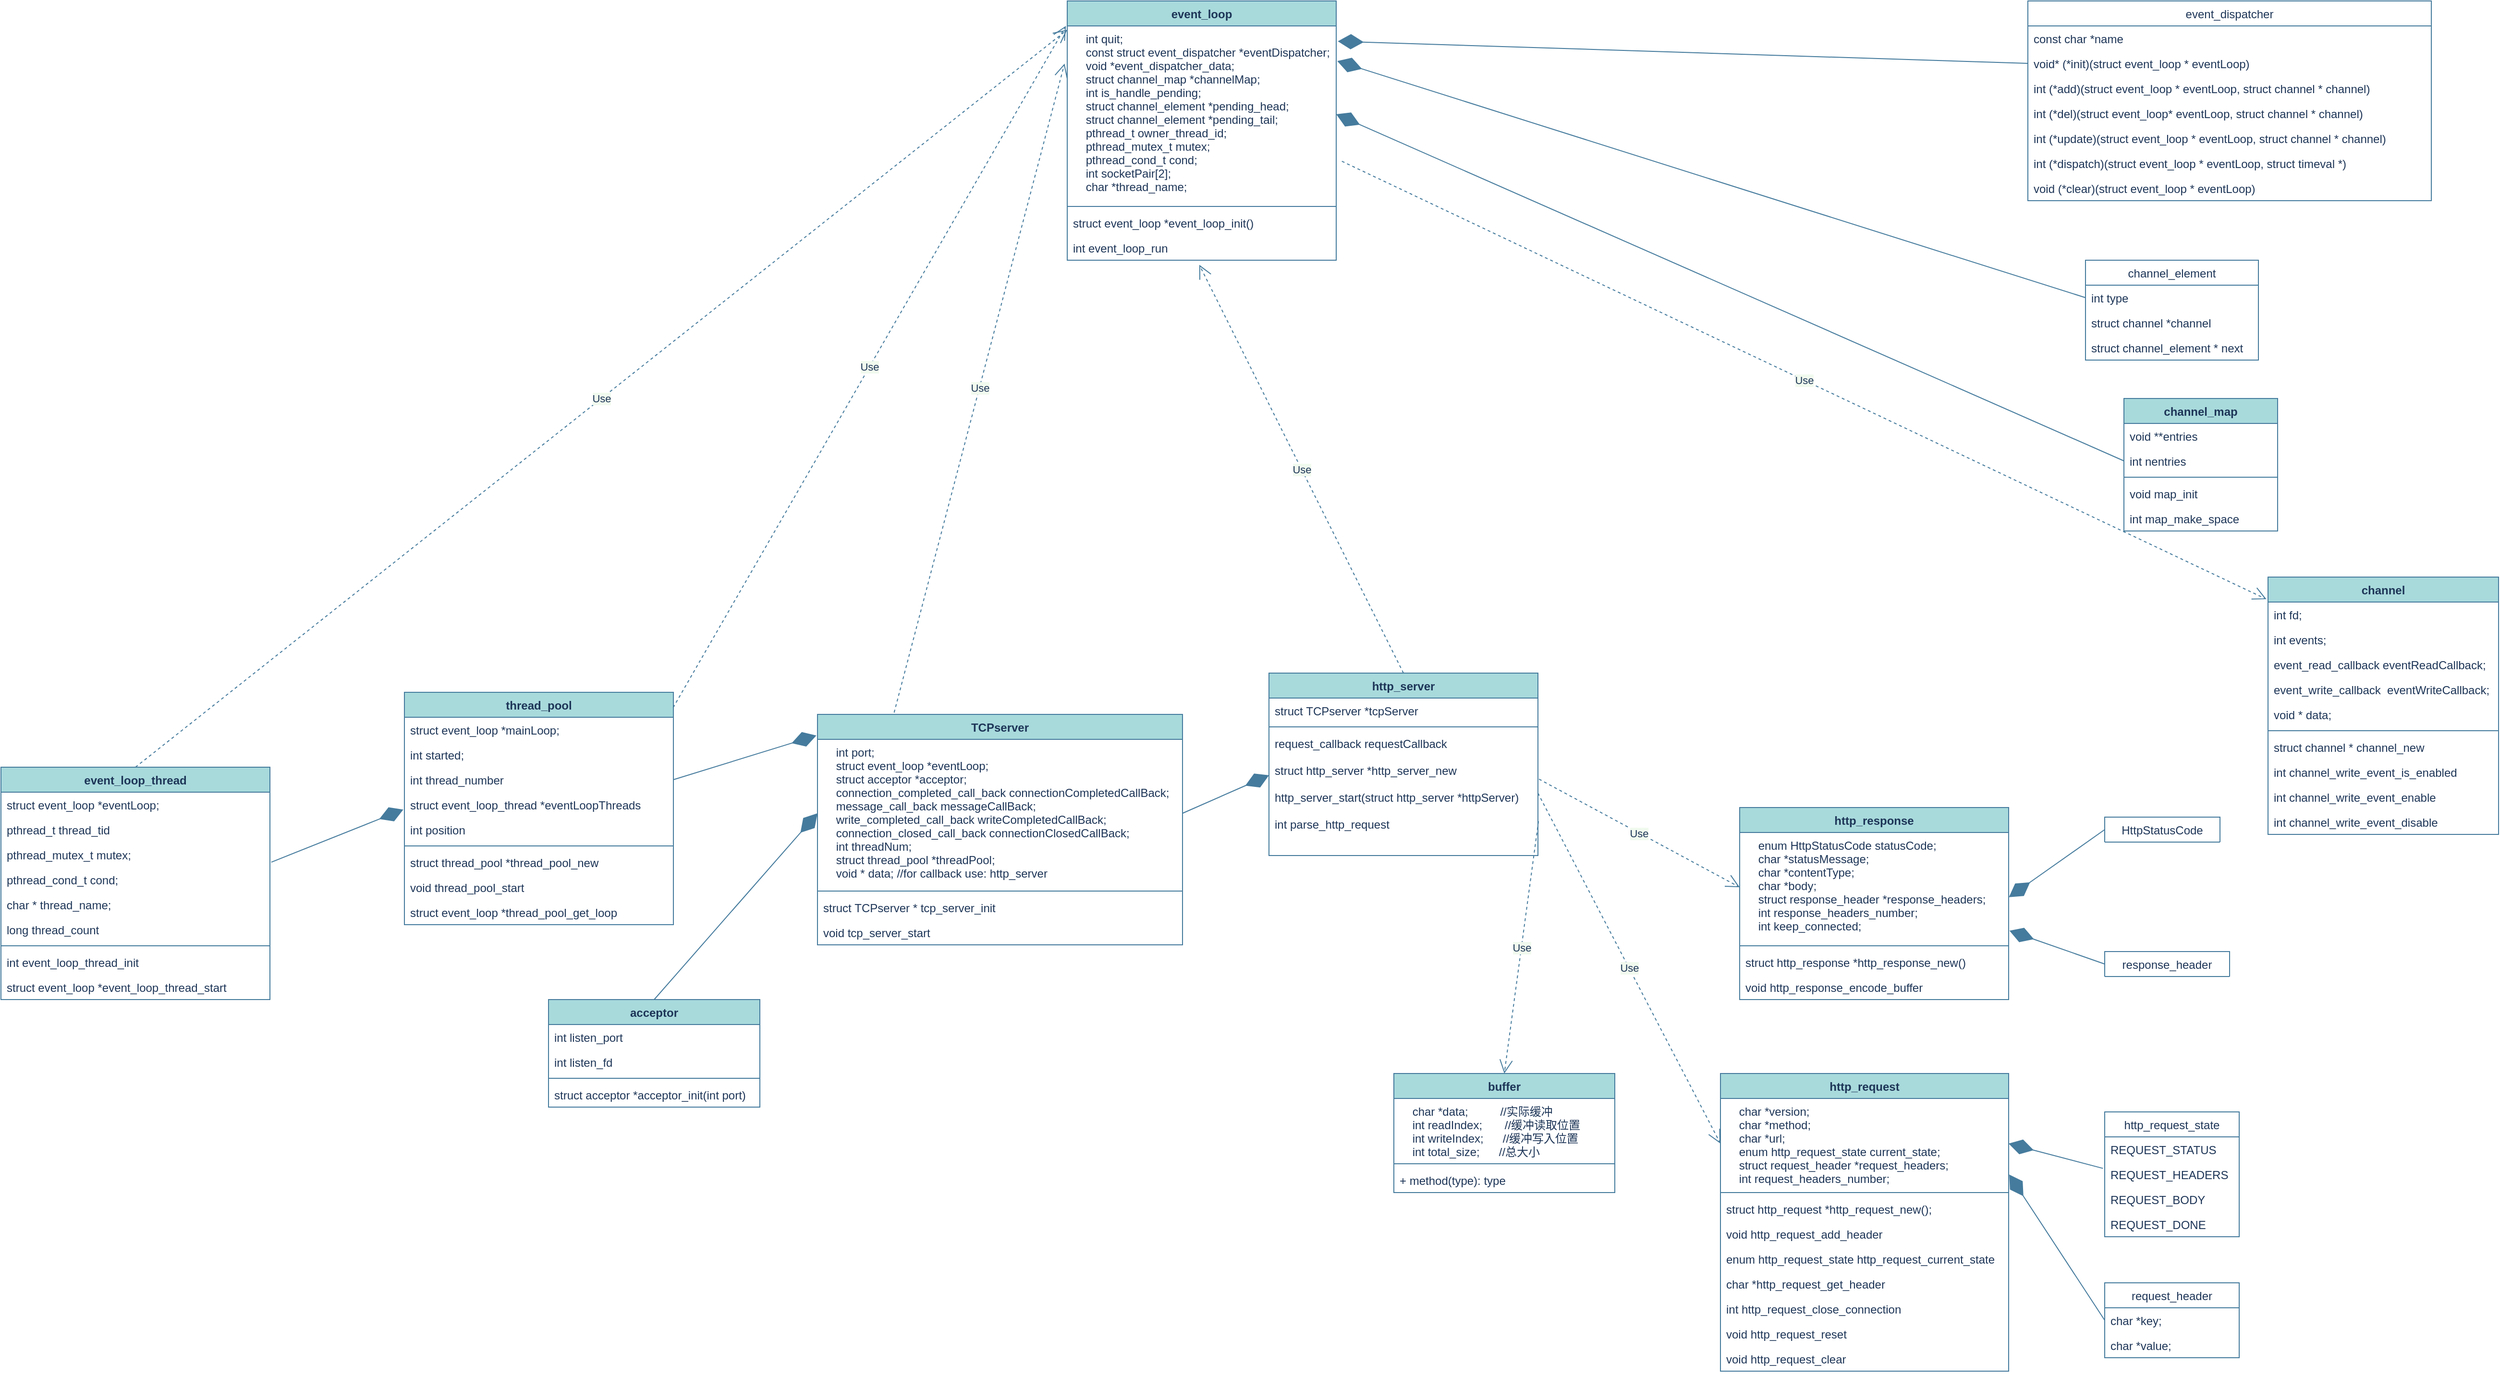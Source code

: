 <mxfile>
    <diagram id="OqVD7pylArWm8Ce-zkN9" name="Page-1">
        <mxGraphModel dx="3951" dy="1974" grid="0" gridSize="10" guides="1" tooltips="1" connect="1" arrows="1" fold="1" page="0" pageScale="1" pageWidth="3300" pageHeight="4681" background="#ffffff" math="0" shadow="0">
            <root>
                <mxCell id="0"/>
                <mxCell id="1" parent="0"/>
                <mxCell id="6" value="http_server" style="swimlane;fontStyle=1;align=center;verticalAlign=top;childLayout=stackLayout;horizontal=1;startSize=26;horizontalStack=0;resizeParent=1;resizeParentMax=0;resizeLast=0;collapsible=1;marginBottom=0;fillColor=#A8DADC;strokeColor=#457B9D;fontColor=#1D3557;" parent="1" vertex="1">
                    <mxGeometry x="40" y="100" width="280" height="190" as="geometry"/>
                </mxCell>
                <mxCell id="7" value="struct TCPserver *tcpServer" style="text;strokeColor=none;fillColor=none;align=left;verticalAlign=top;spacingLeft=4;spacingRight=4;overflow=hidden;rotatable=0;points=[[0,0.5],[1,0.5]];portConstraint=eastwest;fontColor=#1D3557;" parent="6" vertex="1">
                    <mxGeometry y="26" width="280" height="26" as="geometry"/>
                </mxCell>
                <mxCell id="8" value="" style="line;strokeWidth=1;fillColor=none;align=left;verticalAlign=middle;spacingTop=-1;spacingLeft=3;spacingRight=3;rotatable=0;labelPosition=right;points=[];portConstraint=eastwest;labelBackgroundColor=#F1FAEE;strokeColor=#457B9D;fontColor=#1D3557;" parent="6" vertex="1">
                    <mxGeometry y="52" width="280" height="8" as="geometry"/>
                </mxCell>
                <mxCell id="9" value="request_callback requestCallback&#10;&#10;struct http_server *http_server_new&#10;&#10;http_server_start(struct http_server *httpServer)&#10;&#10;int parse_http_request&#10;" style="text;strokeColor=none;fillColor=none;align=left;verticalAlign=top;spacingLeft=4;spacingRight=4;overflow=hidden;rotatable=0;points=[[0,0.5],[1,0.5]];portConstraint=eastwest;fontColor=#1D3557;" parent="6" vertex="1">
                    <mxGeometry y="60" width="280" height="130" as="geometry"/>
                </mxCell>
                <mxCell id="11" value="http_request&#10;" style="swimlane;fontStyle=1;align=center;verticalAlign=top;childLayout=stackLayout;horizontal=1;startSize=26;horizontalStack=0;resizeParent=1;resizeParentMax=0;resizeLast=0;collapsible=1;marginBottom=0;fillColor=#A8DADC;strokeColor=#457B9D;fontColor=#1D3557;" vertex="1" parent="1">
                    <mxGeometry x="510" y="517" width="300" height="310" as="geometry">
                        <mxRectangle x="510" y="517" width="110" height="26" as="alternateBounds"/>
                    </mxGeometry>
                </mxCell>
                <mxCell id="12" value="    char *version;&#10;    char *method;&#10;    char *url;&#10;    enum http_request_state current_state;&#10;    struct request_header *request_headers;&#10;    int request_headers_number;" style="text;strokeColor=none;fillColor=none;align=left;verticalAlign=top;spacingLeft=4;spacingRight=4;overflow=hidden;rotatable=0;points=[[0,0.5],[1,0.5]];portConstraint=eastwest;fontColor=#1D3557;" vertex="1" parent="11">
                    <mxGeometry y="26" width="300" height="94" as="geometry"/>
                </mxCell>
                <mxCell id="13" value="" style="line;strokeWidth=1;fillColor=none;align=left;verticalAlign=middle;spacingTop=-1;spacingLeft=3;spacingRight=3;rotatable=0;labelPosition=right;points=[];portConstraint=eastwest;labelBackgroundColor=#F1FAEE;strokeColor=#457B9D;fontColor=#1D3557;" vertex="1" parent="11">
                    <mxGeometry y="120" width="300" height="8" as="geometry"/>
                </mxCell>
                <mxCell id="14" value="struct http_request *http_request_new();" style="text;strokeColor=none;fillColor=none;align=left;verticalAlign=top;spacingLeft=4;spacingRight=4;overflow=hidden;rotatable=0;points=[[0,0.5],[1,0.5]];portConstraint=eastwest;fontColor=#1D3557;" vertex="1" parent="11">
                    <mxGeometry y="128" width="300" height="26" as="geometry"/>
                </mxCell>
                <mxCell id="58" value="void http_request_add_header" style="text;strokeColor=none;fillColor=none;align=left;verticalAlign=top;spacingLeft=4;spacingRight=4;overflow=hidden;rotatable=0;points=[[0,0.5],[1,0.5]];portConstraint=eastwest;fontColor=#1D3557;" vertex="1" parent="11">
                    <mxGeometry y="154" width="300" height="26" as="geometry"/>
                </mxCell>
                <mxCell id="59" value="enum http_request_state http_request_current_state" style="text;strokeColor=none;fillColor=none;align=left;verticalAlign=top;spacingLeft=4;spacingRight=4;overflow=hidden;rotatable=0;points=[[0,0.5],[1,0.5]];portConstraint=eastwest;fontColor=#1D3557;" vertex="1" parent="11">
                    <mxGeometry y="180" width="300" height="26" as="geometry"/>
                </mxCell>
                <mxCell id="60" value="char *http_request_get_header" style="text;strokeColor=none;fillColor=none;align=left;verticalAlign=top;spacingLeft=4;spacingRight=4;overflow=hidden;rotatable=0;points=[[0,0.5],[1,0.5]];portConstraint=eastwest;fontColor=#1D3557;" vertex="1" parent="11">
                    <mxGeometry y="206" width="300" height="26" as="geometry"/>
                </mxCell>
                <mxCell id="61" value="int http_request_close_connection" style="text;strokeColor=none;fillColor=none;align=left;verticalAlign=top;spacingLeft=4;spacingRight=4;overflow=hidden;rotatable=0;points=[[0,0.5],[1,0.5]];portConstraint=eastwest;fontColor=#1D3557;" vertex="1" parent="11">
                    <mxGeometry y="232" width="300" height="26" as="geometry"/>
                </mxCell>
                <mxCell id="62" value="void http_request_reset" style="text;strokeColor=none;fillColor=none;align=left;verticalAlign=top;spacingLeft=4;spacingRight=4;overflow=hidden;rotatable=0;points=[[0,0.5],[1,0.5]];portConstraint=eastwest;fontColor=#1D3557;" vertex="1" parent="11">
                    <mxGeometry y="258" width="300" height="26" as="geometry"/>
                </mxCell>
                <mxCell id="63" value="void http_request_clear" style="text;strokeColor=none;fillColor=none;align=left;verticalAlign=top;spacingLeft=4;spacingRight=4;overflow=hidden;rotatable=0;points=[[0,0.5],[1,0.5]];portConstraint=eastwest;fontColor=#1D3557;" vertex="1" parent="11">
                    <mxGeometry y="284" width="300" height="26" as="geometry"/>
                </mxCell>
                <mxCell id="15" value="http_response&#10;" style="swimlane;fontStyle=1;align=center;verticalAlign=top;childLayout=stackLayout;horizontal=1;startSize=26;horizontalStack=0;resizeParent=1;resizeParentMax=0;resizeLast=0;collapsible=1;marginBottom=0;fillColor=#A8DADC;strokeColor=#457B9D;fontColor=#1D3557;" vertex="1" parent="1">
                    <mxGeometry x="530" y="240" width="280" height="200" as="geometry">
                        <mxRectangle x="530" y="240" width="120" height="26" as="alternateBounds"/>
                    </mxGeometry>
                </mxCell>
                <mxCell id="16" value="    enum HttpStatusCode statusCode;&#10;    char *statusMessage;&#10;    char *contentType;&#10;    char *body;&#10;    struct response_header *response_headers;&#10;    int response_headers_number;&#10;    int keep_connected;" style="text;strokeColor=none;fillColor=none;align=left;verticalAlign=top;spacingLeft=4;spacingRight=4;overflow=hidden;rotatable=0;points=[[0,0.5],[1,0.5]];portConstraint=eastwest;fontColor=#1D3557;" vertex="1" parent="15">
                    <mxGeometry y="26" width="280" height="114" as="geometry"/>
                </mxCell>
                <mxCell id="17" value="" style="line;strokeWidth=1;fillColor=none;align=left;verticalAlign=middle;spacingTop=-1;spacingLeft=3;spacingRight=3;rotatable=0;labelPosition=right;points=[];portConstraint=eastwest;labelBackgroundColor=#F1FAEE;strokeColor=#457B9D;fontColor=#1D3557;" vertex="1" parent="15">
                    <mxGeometry y="140" width="280" height="8" as="geometry"/>
                </mxCell>
                <mxCell id="18" value="struct http_response *http_response_new()" style="text;strokeColor=none;fillColor=none;align=left;verticalAlign=top;spacingLeft=4;spacingRight=4;overflow=hidden;rotatable=0;points=[[0,0.5],[1,0.5]];portConstraint=eastwest;fontColor=#1D3557;" vertex="1" parent="15">
                    <mxGeometry y="148" width="280" height="26" as="geometry"/>
                </mxCell>
                <mxCell id="64" value="void http_response_encode_buffer" style="text;strokeColor=none;fillColor=none;align=left;verticalAlign=top;spacingLeft=4;spacingRight=4;overflow=hidden;rotatable=0;points=[[0,0.5],[1,0.5]];portConstraint=eastwest;fontColor=#1D3557;" vertex="1" parent="15">
                    <mxGeometry y="174" width="280" height="26" as="geometry"/>
                </mxCell>
                <mxCell id="19" value="buffer" style="swimlane;fontStyle=1;align=center;verticalAlign=top;childLayout=stackLayout;horizontal=1;startSize=26;horizontalStack=0;resizeParent=1;resizeParentMax=0;resizeLast=0;collapsible=1;marginBottom=0;fillColor=#A8DADC;strokeColor=#457B9D;fontColor=#1D3557;" vertex="1" parent="1">
                    <mxGeometry x="170" y="517" width="230" height="124" as="geometry"/>
                </mxCell>
                <mxCell id="20" value="    char *data;          //实际缓冲&#10;    int readIndex;       //缓冲读取位置&#10;    int writeIndex;      //缓冲写入位置&#10;    int total_size;      //总大小" style="text;strokeColor=none;fillColor=none;align=left;verticalAlign=top;spacingLeft=4;spacingRight=4;overflow=hidden;rotatable=0;points=[[0,0.5],[1,0.5]];portConstraint=eastwest;fontColor=#1D3557;" vertex="1" parent="19">
                    <mxGeometry y="26" width="230" height="64" as="geometry"/>
                </mxCell>
                <mxCell id="21" value="" style="line;strokeWidth=1;fillColor=none;align=left;verticalAlign=middle;spacingTop=-1;spacingLeft=3;spacingRight=3;rotatable=0;labelPosition=right;points=[];portConstraint=eastwest;labelBackgroundColor=#F1FAEE;strokeColor=#457B9D;fontColor=#1D3557;" vertex="1" parent="19">
                    <mxGeometry y="90" width="230" height="8" as="geometry"/>
                </mxCell>
                <mxCell id="22" value="+ method(type): type" style="text;strokeColor=none;fillColor=none;align=left;verticalAlign=top;spacingLeft=4;spacingRight=4;overflow=hidden;rotatable=0;points=[[0,0.5],[1,0.5]];portConstraint=eastwest;fontColor=#1D3557;" vertex="1" parent="19">
                    <mxGeometry y="98" width="230" height="26" as="geometry"/>
                </mxCell>
                <mxCell id="23" value="event_loop" style="swimlane;fontStyle=1;align=center;verticalAlign=top;childLayout=stackLayout;horizontal=1;startSize=26;horizontalStack=0;resizeParent=1;resizeParentMax=0;resizeLast=0;collapsible=1;marginBottom=0;fillColor=#A8DADC;strokeColor=#457B9D;fontColor=#1D3557;" vertex="1" parent="1">
                    <mxGeometry x="-170" y="-600" width="280" height="270" as="geometry"/>
                </mxCell>
                <mxCell id="24" value="    int quit;&#10;    const struct event_dispatcher *eventDispatcher;&#10;    void *event_dispatcher_data;&#10;    struct channel_map *channelMap;&#10;    int is_handle_pending;&#10;    struct channel_element *pending_head;&#10;    struct channel_element *pending_tail;&#10;    pthread_t owner_thread_id;&#10;    pthread_mutex_t mutex;&#10;    pthread_cond_t cond;&#10;    int socketPair[2];&#10;    char *thread_name;" style="text;strokeColor=none;fillColor=none;align=left;verticalAlign=top;spacingLeft=4;spacingRight=4;overflow=hidden;rotatable=0;points=[[0,0.5],[1,0.5]];portConstraint=eastwest;fontColor=#1D3557;" vertex="1" parent="23">
                    <mxGeometry y="26" width="280" height="184" as="geometry"/>
                </mxCell>
                <mxCell id="25" value="" style="line;strokeWidth=1;fillColor=none;align=left;verticalAlign=middle;spacingTop=-1;spacingLeft=3;spacingRight=3;rotatable=0;labelPosition=right;points=[];portConstraint=eastwest;labelBackgroundColor=#F1FAEE;strokeColor=#457B9D;fontColor=#1D3557;" vertex="1" parent="23">
                    <mxGeometry y="210" width="280" height="8" as="geometry"/>
                </mxCell>
                <mxCell id="26" value="struct event_loop *event_loop_init()" style="text;strokeColor=none;fillColor=none;align=left;verticalAlign=top;spacingLeft=4;spacingRight=4;overflow=hidden;rotatable=0;points=[[0,0.5],[1,0.5]];portConstraint=eastwest;fontColor=#1D3557;" vertex="1" parent="23">
                    <mxGeometry y="218" width="280" height="26" as="geometry"/>
                </mxCell>
                <mxCell id="76" value="int event_loop_run" style="text;strokeColor=none;fillColor=none;align=left;verticalAlign=top;spacingLeft=4;spacingRight=4;overflow=hidden;rotatable=0;points=[[0,0.5],[1,0.5]];portConstraint=eastwest;fontColor=#1D3557;" vertex="1" parent="23">
                    <mxGeometry y="244" width="280" height="26" as="geometry"/>
                </mxCell>
                <mxCell id="27" value="TCPserver&#10;" style="swimlane;fontStyle=1;align=center;verticalAlign=top;childLayout=stackLayout;horizontal=1;startSize=26;horizontalStack=0;resizeParent=1;resizeParentMax=0;resizeLast=0;collapsible=1;marginBottom=0;fillColor=#A8DADC;strokeColor=#457B9D;fontColor=#1D3557;" vertex="1" parent="1">
                    <mxGeometry x="-430" y="143" width="380" height="240" as="geometry"/>
                </mxCell>
                <mxCell id="28" value="    int port;&#10;    struct event_loop *eventLoop;&#10;    struct acceptor *acceptor;&#10;    connection_completed_call_back connectionCompletedCallBack;&#10;    message_call_back messageCallBack;&#10;    write_completed_call_back writeCompletedCallBack;&#10;    connection_closed_call_back connectionClosedCallBack;&#10;    int threadNum;&#10;    struct thread_pool *threadPool;&#10;    void * data; //for callback use: http_server" style="text;strokeColor=none;fillColor=none;align=left;verticalAlign=top;spacingLeft=4;spacingRight=4;overflow=hidden;rotatable=0;points=[[0,0.5],[1,0.5]];portConstraint=eastwest;fontColor=#1D3557;" vertex="1" parent="27">
                    <mxGeometry y="26" width="380" height="154" as="geometry"/>
                </mxCell>
                <mxCell id="29" value="" style="line;strokeWidth=1;fillColor=none;align=left;verticalAlign=middle;spacingTop=-1;spacingLeft=3;spacingRight=3;rotatable=0;labelPosition=right;points=[];portConstraint=eastwest;labelBackgroundColor=#F1FAEE;strokeColor=#457B9D;fontColor=#1D3557;" vertex="1" parent="27">
                    <mxGeometry y="180" width="380" height="8" as="geometry"/>
                </mxCell>
                <mxCell id="30" value="struct TCPserver * tcp_server_init" style="text;strokeColor=none;fillColor=none;align=left;verticalAlign=top;spacingLeft=4;spacingRight=4;overflow=hidden;rotatable=0;points=[[0,0.5],[1,0.5]];portConstraint=eastwest;fontColor=#1D3557;" vertex="1" parent="27">
                    <mxGeometry y="188" width="380" height="26" as="geometry"/>
                </mxCell>
                <mxCell id="121" value="void tcp_server_start" style="text;strokeColor=none;fillColor=none;align=left;verticalAlign=top;spacingLeft=4;spacingRight=4;overflow=hidden;rotatable=0;points=[[0,0.5],[1,0.5]];portConstraint=eastwest;fontColor=#1D3557;" vertex="1" parent="27">
                    <mxGeometry y="214" width="380" height="26" as="geometry"/>
                </mxCell>
                <mxCell id="33" value="" style="endArrow=diamondThin;endFill=1;endSize=24;html=1;entryX=0;entryY=0.357;entryDx=0;entryDy=0;entryPerimeter=0;exitX=1;exitY=0.5;exitDx=0;exitDy=0;labelBackgroundColor=#F1FAEE;strokeColor=#457B9D;fontColor=#1D3557;" edge="1" parent="1" source="28" target="9">
                    <mxGeometry width="160" relative="1" as="geometry">
                        <mxPoint x="190" y="560" as="sourcePoint"/>
                        <mxPoint x="350" y="560" as="targetPoint"/>
                    </mxGeometry>
                </mxCell>
                <mxCell id="35" value="Use" style="endArrow=open;endSize=12;dashed=1;html=1;entryX=0.5;entryY=0;entryDx=0;entryDy=0;exitX=1.002;exitY=0.725;exitDx=0;exitDy=0;exitPerimeter=0;labelBackgroundColor=#F1FAEE;strokeColor=#457B9D;fontColor=#1D3557;" edge="1" parent="1" source="9" target="19">
                    <mxGeometry width="160" relative="1" as="geometry">
                        <mxPoint x="330" y="190" as="sourcePoint"/>
                        <mxPoint x="430" y="189.444" as="targetPoint"/>
                    </mxGeometry>
                </mxCell>
                <mxCell id="36" value="Use" style="endArrow=open;endSize=12;dashed=1;html=1;entryX=0;entryY=0.5;entryDx=0;entryDy=0;exitX=1.004;exitY=0.388;exitDx=0;exitDy=0;exitPerimeter=0;labelBackgroundColor=#F1FAEE;strokeColor=#457B9D;fontColor=#1D3557;" edge="1" parent="1" source="9" target="16">
                    <mxGeometry width="160" relative="1" as="geometry">
                        <mxPoint x="340" y="200" as="sourcePoint"/>
                        <mxPoint x="440" y="199.444" as="targetPoint"/>
                    </mxGeometry>
                </mxCell>
                <mxCell id="37" value="Use" style="endArrow=open;endSize=12;dashed=1;html=1;entryX=0;entryY=0.5;entryDx=0;entryDy=0;exitX=1;exitY=0.5;exitDx=0;exitDy=0;labelBackgroundColor=#F1FAEE;strokeColor=#457B9D;fontColor=#1D3557;" edge="1" parent="1" source="9" target="12">
                    <mxGeometry width="160" relative="1" as="geometry">
                        <mxPoint x="350" y="210" as="sourcePoint"/>
                        <mxPoint x="450" y="209.444" as="targetPoint"/>
                    </mxGeometry>
                </mxCell>
                <mxCell id="46" value="" style="endArrow=diamondThin;endFill=1;endSize=24;html=1;entryX=1;entryY=0.5;entryDx=0;entryDy=0;exitX=-0.013;exitY=0.262;exitDx=0;exitDy=0;exitPerimeter=0;labelBackgroundColor=#F1FAEE;strokeColor=#457B9D;fontColor=#1D3557;" edge="1" parent="1" source="54" target="12">
                    <mxGeometry width="160" relative="1" as="geometry">
                        <mxPoint x="790" y="648.168" as="sourcePoint"/>
                        <mxPoint x="820" y="1027" as="targetPoint"/>
                    </mxGeometry>
                </mxCell>
                <mxCell id="47" value="" style="endArrow=diamondThin;endFill=1;endSize=24;html=1;entryX=1.002;entryY=0.843;entryDx=0;entryDy=0;exitX=0;exitY=0.5;exitDx=0;exitDy=0;entryPerimeter=0;labelBackgroundColor=#F1FAEE;strokeColor=#457B9D;fontColor=#1D3557;" edge="1" parent="1" source="49" target="12">
                    <mxGeometry width="160" relative="1" as="geometry">
                        <mxPoint x="790" y="740" as="sourcePoint"/>
                        <mxPoint x="710" y="660" as="targetPoint"/>
                    </mxGeometry>
                </mxCell>
                <mxCell id="48" value="request_header" style="swimlane;fontStyle=0;childLayout=stackLayout;horizontal=1;startSize=26;fillColor=none;horizontalStack=0;resizeParent=1;resizeParentMax=0;resizeLast=0;collapsible=1;marginBottom=0;strokeColor=#457B9D;fontColor=#1D3557;" vertex="1" parent="1">
                    <mxGeometry x="910" y="735" width="140" height="78" as="geometry"/>
                </mxCell>
                <mxCell id="49" value="char *key;" style="text;strokeColor=none;fillColor=none;align=left;verticalAlign=top;spacingLeft=4;spacingRight=4;overflow=hidden;rotatable=0;points=[[0,0.5],[1,0.5]];portConstraint=eastwest;fontColor=#1D3557;" vertex="1" parent="48">
                    <mxGeometry y="26" width="140" height="26" as="geometry"/>
                </mxCell>
                <mxCell id="51" value="char *value;" style="text;strokeColor=none;fillColor=none;align=left;verticalAlign=top;spacingLeft=4;spacingRight=4;overflow=hidden;rotatable=0;points=[[0,0.5],[1,0.5]];portConstraint=eastwest;fontColor=#1D3557;" vertex="1" parent="48">
                    <mxGeometry y="52" width="140" height="26" as="geometry"/>
                </mxCell>
                <mxCell id="52" value="http_request_state" style="swimlane;fontStyle=0;childLayout=stackLayout;horizontal=1;startSize=26;fillColor=none;horizontalStack=0;resizeParent=1;resizeParentMax=0;resizeLast=0;collapsible=1;marginBottom=0;strokeColor=#457B9D;fontColor=#1D3557;" vertex="1" parent="1">
                    <mxGeometry x="910" y="557" width="140" height="130" as="geometry"/>
                </mxCell>
                <mxCell id="53" value="REQUEST_STATUS" style="text;strokeColor=none;fillColor=none;align=left;verticalAlign=top;spacingLeft=4;spacingRight=4;overflow=hidden;rotatable=0;points=[[0,0.5],[1,0.5]];portConstraint=eastwest;fontColor=#1D3557;" vertex="1" parent="52">
                    <mxGeometry y="26" width="140" height="26" as="geometry"/>
                </mxCell>
                <mxCell id="54" value="REQUEST_HEADERS" style="text;strokeColor=none;fillColor=none;align=left;verticalAlign=top;spacingLeft=4;spacingRight=4;overflow=hidden;rotatable=0;points=[[0,0.5],[1,0.5]];portConstraint=eastwest;fontColor=#1D3557;" vertex="1" parent="52">
                    <mxGeometry y="52" width="140" height="26" as="geometry"/>
                </mxCell>
                <mxCell id="57" value="REQUEST_BODY" style="text;strokeColor=none;fillColor=none;align=left;verticalAlign=top;spacingLeft=4;spacingRight=4;overflow=hidden;rotatable=0;points=[[0,0.5],[1,0.5]];portConstraint=eastwest;fontColor=#1D3557;" vertex="1" parent="52">
                    <mxGeometry y="78" width="140" height="26" as="geometry"/>
                </mxCell>
                <mxCell id="56" value="REQUEST_DONE" style="text;strokeColor=none;fillColor=none;align=left;verticalAlign=top;spacingLeft=4;spacingRight=4;overflow=hidden;rotatable=0;points=[[0,0.5],[1,0.5]];portConstraint=eastwest;fontColor=#1D3557;" vertex="1" parent="52">
                    <mxGeometry y="104" width="140" height="26" as="geometry"/>
                </mxCell>
                <mxCell id="65" value="response_header" style="swimlane;fontStyle=0;childLayout=stackLayout;horizontal=1;startSize=26;fillColor=none;horizontalStack=0;resizeParent=1;resizeParentMax=0;resizeLast=0;collapsible=1;marginBottom=0;strokeColor=#457B9D;fontColor=#1D3557;" vertex="1" collapsed="1" parent="1">
                    <mxGeometry x="910" y="390" width="130" height="26" as="geometry">
                        <mxRectangle x="910" y="390" width="140" height="78" as="alternateBounds"/>
                    </mxGeometry>
                </mxCell>
                <mxCell id="66" value="char *key;" style="text;strokeColor=none;fillColor=none;align=left;verticalAlign=top;spacingLeft=4;spacingRight=4;overflow=hidden;rotatable=0;points=[[0,0.5],[1,0.5]];portConstraint=eastwest;fontColor=#1D3557;" vertex="1" parent="65">
                    <mxGeometry y="26" width="130" height="26" as="geometry"/>
                </mxCell>
                <mxCell id="67" value="char *value;" style="text;strokeColor=none;fillColor=none;align=left;verticalAlign=top;spacingLeft=4;spacingRight=4;overflow=hidden;rotatable=0;points=[[0,0.5],[1,0.5]];portConstraint=eastwest;fontColor=#1D3557;" vertex="1" parent="65">
                    <mxGeometry y="52" width="130" height="26" as="geometry"/>
                </mxCell>
                <mxCell id="68" value="HttpStatusCode" style="swimlane;fontStyle=0;childLayout=stackLayout;horizontal=1;startSize=26;fillColor=none;horizontalStack=0;resizeParent=1;resizeParentMax=0;resizeLast=0;collapsible=1;marginBottom=0;strokeColor=#457B9D;fontColor=#1D3557;" vertex="1" collapsed="1" parent="1">
                    <mxGeometry x="910" y="250" width="120" height="26" as="geometry">
                        <mxRectangle x="920" y="210" width="140" height="156" as="alternateBounds"/>
                    </mxGeometry>
                </mxCell>
                <mxCell id="69" value="Unknown" style="text;strokeColor=none;fillColor=none;align=left;verticalAlign=top;spacingLeft=4;spacingRight=4;overflow=hidden;rotatable=0;points=[[0,0.5],[1,0.5]];portConstraint=eastwest;fontColor=#1D3557;" vertex="1" parent="68">
                    <mxGeometry y="26" width="120" height="26" as="geometry"/>
                </mxCell>
                <mxCell id="70" value="OK" style="text;strokeColor=none;fillColor=none;align=left;verticalAlign=top;spacingLeft=4;spacingRight=4;overflow=hidden;rotatable=0;points=[[0,0.5],[1,0.5]];portConstraint=eastwest;fontColor=#1D3557;" vertex="1" parent="68">
                    <mxGeometry y="52" width="120" height="26" as="geometry"/>
                </mxCell>
                <mxCell id="71" value="MovedPermanently" style="text;strokeColor=none;fillColor=none;align=left;verticalAlign=top;spacingLeft=4;spacingRight=4;overflow=hidden;rotatable=0;points=[[0,0.5],[1,0.5]];portConstraint=eastwest;fontColor=#1D3557;" vertex="1" parent="68">
                    <mxGeometry y="78" width="120" height="26" as="geometry"/>
                </mxCell>
                <mxCell id="73" value="BadRequest" style="text;strokeColor=none;fillColor=none;align=left;verticalAlign=top;spacingLeft=4;spacingRight=4;overflow=hidden;rotatable=0;points=[[0,0.5],[1,0.5]];portConstraint=eastwest;fontColor=#1D3557;" vertex="1" parent="68">
                    <mxGeometry y="104" width="120" height="26" as="geometry"/>
                </mxCell>
                <mxCell id="72" value="NotFound" style="text;strokeColor=none;fillColor=none;align=left;verticalAlign=top;spacingLeft=4;spacingRight=4;overflow=hidden;rotatable=0;points=[[0,0.5],[1,0.5]];portConstraint=eastwest;fontColor=#1D3557;" vertex="1" parent="68">
                    <mxGeometry y="130" width="120" height="26" as="geometry"/>
                </mxCell>
                <mxCell id="74" value="" style="endArrow=diamondThin;endFill=1;endSize=24;html=1;entryX=1.001;entryY=0.591;entryDx=0;entryDy=0;exitX=0;exitY=0.5;exitDx=0;exitDy=0;entryPerimeter=0;labelBackgroundColor=#F1FAEE;strokeColor=#457B9D;fontColor=#1D3557;" edge="1" parent="1" source="71" target="16">
                    <mxGeometry width="160" relative="1" as="geometry">
                        <mxPoint x="918.18" y="625.812" as="sourcePoint"/>
                        <mxPoint x="630" y="540" as="targetPoint"/>
                    </mxGeometry>
                </mxCell>
                <mxCell id="75" value="" style="endArrow=diamondThin;endFill=1;endSize=24;html=1;entryX=1.003;entryY=0.897;entryDx=0;entryDy=0;exitX=0;exitY=0.5;exitDx=0;exitDy=0;entryPerimeter=0;labelBackgroundColor=#F1FAEE;strokeColor=#457B9D;fontColor=#1D3557;" edge="1" parent="1" source="66" target="16">
                    <mxGeometry width="160" relative="1" as="geometry">
                        <mxPoint x="910" y="311" as="sourcePoint"/>
                        <mxPoint x="820.28" y="343.374" as="targetPoint"/>
                    </mxGeometry>
                </mxCell>
                <mxCell id="77" value="channel_element" style="swimlane;fontStyle=0;childLayout=stackLayout;horizontal=1;startSize=26;fillColor=none;horizontalStack=0;resizeParent=1;resizeParentMax=0;resizeLast=0;collapsible=1;marginBottom=0;strokeColor=#457B9D;fontColor=#1D3557;" vertex="1" parent="1">
                    <mxGeometry x="890" y="-330" width="180" height="104" as="geometry"/>
                </mxCell>
                <mxCell id="78" value="int type" style="text;strokeColor=none;fillColor=none;align=left;verticalAlign=top;spacingLeft=4;spacingRight=4;overflow=hidden;rotatable=0;points=[[0,0.5],[1,0.5]];portConstraint=eastwest;fontColor=#1D3557;" vertex="1" parent="77">
                    <mxGeometry y="26" width="180" height="26" as="geometry"/>
                </mxCell>
                <mxCell id="79" value="struct channel *channel" style="text;strokeColor=none;fillColor=none;align=left;verticalAlign=top;spacingLeft=4;spacingRight=4;overflow=hidden;rotatable=0;points=[[0,0.5],[1,0.5]];portConstraint=eastwest;fontColor=#1D3557;" vertex="1" parent="77">
                    <mxGeometry y="52" width="180" height="26" as="geometry"/>
                </mxCell>
                <mxCell id="80" value="struct channel_element * next" style="text;strokeColor=none;fillColor=none;align=left;verticalAlign=top;spacingLeft=4;spacingRight=4;overflow=hidden;rotatable=0;points=[[0,0.5],[1,0.5]];portConstraint=eastwest;fontColor=#1D3557;" vertex="1" parent="77">
                    <mxGeometry y="78" width="180" height="26" as="geometry"/>
                </mxCell>
                <mxCell id="81" value="event_dispatcher" style="swimlane;fontStyle=0;childLayout=stackLayout;horizontal=1;startSize=26;fillColor=none;horizontalStack=0;resizeParent=1;resizeParentMax=0;resizeLast=0;collapsible=1;marginBottom=0;strokeColor=#457B9D;fontColor=#1D3557;" vertex="1" parent="1">
                    <mxGeometry x="830" y="-600" width="420" height="208" as="geometry"/>
                </mxCell>
                <mxCell id="82" value="const char *name" style="text;strokeColor=none;fillColor=none;align=left;verticalAlign=top;spacingLeft=4;spacingRight=4;overflow=hidden;rotatable=0;points=[[0,0.5],[1,0.5]];portConstraint=eastwest;fontColor=#1D3557;" vertex="1" parent="81">
                    <mxGeometry y="26" width="420" height="26" as="geometry"/>
                </mxCell>
                <mxCell id="83" value="void* (*init)(struct event_loop * eventLoop)" style="text;strokeColor=none;fillColor=none;align=left;verticalAlign=top;spacingLeft=4;spacingRight=4;overflow=hidden;rotatable=0;points=[[0,0.5],[1,0.5]];portConstraint=eastwest;fontColor=#1D3557;" vertex="1" parent="81">
                    <mxGeometry y="52" width="420" height="26" as="geometry"/>
                </mxCell>
                <mxCell id="95" value="int (*add)(struct event_loop * eventLoop, struct channel * channel)" style="text;strokeColor=none;fillColor=none;align=left;verticalAlign=top;spacingLeft=4;spacingRight=4;overflow=hidden;rotatable=0;points=[[0,0.5],[1,0.5]];portConstraint=eastwest;fontColor=#1D3557;" vertex="1" parent="81">
                    <mxGeometry y="78" width="420" height="26" as="geometry"/>
                </mxCell>
                <mxCell id="96" value="int (*del)(struct event_loop* eventLoop, struct channel * channel)" style="text;strokeColor=none;fillColor=none;align=left;verticalAlign=top;spacingLeft=4;spacingRight=4;overflow=hidden;rotatable=0;points=[[0,0.5],[1,0.5]];portConstraint=eastwest;fontColor=#1D3557;" vertex="1" parent="81">
                    <mxGeometry y="104" width="420" height="26" as="geometry"/>
                </mxCell>
                <mxCell id="97" value="int (*update)(struct event_loop * eventLoop, struct channel * channel)" style="text;strokeColor=none;fillColor=none;align=left;verticalAlign=top;spacingLeft=4;spacingRight=4;overflow=hidden;rotatable=0;points=[[0,0.5],[1,0.5]];portConstraint=eastwest;fontColor=#1D3557;" vertex="1" parent="81">
                    <mxGeometry y="130" width="420" height="26" as="geometry"/>
                </mxCell>
                <mxCell id="98" value="int (*dispatch)(struct event_loop * eventLoop, struct timeval *)" style="text;strokeColor=none;fillColor=none;align=left;verticalAlign=top;spacingLeft=4;spacingRight=4;overflow=hidden;rotatable=0;points=[[0,0.5],[1,0.5]];portConstraint=eastwest;fontColor=#1D3557;" vertex="1" parent="81">
                    <mxGeometry y="156" width="420" height="26" as="geometry"/>
                </mxCell>
                <mxCell id="84" value="void (*clear)(struct event_loop * eventLoop)" style="text;strokeColor=none;fillColor=none;align=left;verticalAlign=top;spacingLeft=4;spacingRight=4;overflow=hidden;rotatable=0;points=[[0,0.5],[1,0.5]];portConstraint=eastwest;fontColor=#1D3557;" vertex="1" parent="81">
                    <mxGeometry y="182" width="420" height="26" as="geometry"/>
                </mxCell>
                <mxCell id="94" value="" style="endArrow=diamondThin;endFill=1;endSize=24;html=1;entryX=1.006;entryY=0.087;entryDx=0;entryDy=0;exitX=0;exitY=0.5;exitDx=0;exitDy=0;entryPerimeter=0;labelBackgroundColor=#F1FAEE;strokeColor=#457B9D;fontColor=#1D3557;" edge="1" parent="1" source="83" target="24">
                    <mxGeometry width="160" relative="1" as="geometry">
                        <mxPoint x="915" y="233" as="sourcePoint"/>
                        <mxPoint x="660.12" y="265.366" as="targetPoint"/>
                    </mxGeometry>
                </mxCell>
                <mxCell id="99" value="channel_map" style="swimlane;fontStyle=1;align=center;verticalAlign=top;childLayout=stackLayout;horizontal=1;startSize=26;horizontalStack=0;resizeParent=1;resizeParentMax=0;resizeLast=0;collapsible=1;marginBottom=0;fillColor=#A8DADC;strokeColor=#457B9D;fontColor=#1D3557;" vertex="1" parent="1">
                    <mxGeometry x="930" y="-186" width="160" height="138" as="geometry"/>
                </mxCell>
                <mxCell id="103" value="void **entries" style="text;strokeColor=none;fillColor=none;align=left;verticalAlign=top;spacingLeft=4;spacingRight=4;overflow=hidden;rotatable=0;points=[[0,0.5],[1,0.5]];portConstraint=eastwest;fontColor=#1D3557;" vertex="1" parent="99">
                    <mxGeometry y="26" width="160" height="26" as="geometry"/>
                </mxCell>
                <mxCell id="100" value="int nentries" style="text;strokeColor=none;fillColor=none;align=left;verticalAlign=top;spacingLeft=4;spacingRight=4;overflow=hidden;rotatable=0;points=[[0,0.5],[1,0.5]];portConstraint=eastwest;fontColor=#1D3557;" vertex="1" parent="99">
                    <mxGeometry y="52" width="160" height="26" as="geometry"/>
                </mxCell>
                <mxCell id="101" value="" style="line;strokeWidth=1;fillColor=none;align=left;verticalAlign=middle;spacingTop=-1;spacingLeft=3;spacingRight=3;rotatable=0;labelPosition=right;points=[];portConstraint=eastwest;labelBackgroundColor=#F1FAEE;strokeColor=#457B9D;fontColor=#1D3557;" vertex="1" parent="99">
                    <mxGeometry y="78" width="160" height="8" as="geometry"/>
                </mxCell>
                <mxCell id="102" value="void map_init" style="text;strokeColor=none;fillColor=none;align=left;verticalAlign=top;spacingLeft=4;spacingRight=4;overflow=hidden;rotatable=0;points=[[0,0.5],[1,0.5]];portConstraint=eastwest;fontColor=#1D3557;" vertex="1" parent="99">
                    <mxGeometry y="86" width="160" height="26" as="geometry"/>
                </mxCell>
                <mxCell id="104" value="int map_make_space" style="text;strokeColor=none;fillColor=none;align=left;verticalAlign=top;spacingLeft=4;spacingRight=4;overflow=hidden;rotatable=0;points=[[0,0.5],[1,0.5]];portConstraint=eastwest;fontColor=#1D3557;" vertex="1" parent="99">
                    <mxGeometry y="112" width="160" height="26" as="geometry"/>
                </mxCell>
                <mxCell id="105" value="" style="endArrow=diamondThin;endFill=1;endSize=24;html=1;entryX=1;entryY=0.5;entryDx=0;entryDy=0;exitX=0;exitY=0.5;exitDx=0;exitDy=0;labelBackgroundColor=#F1FAEE;strokeColor=#457B9D;fontColor=#1D3557;" edge="1" parent="1" source="100" target="24">
                    <mxGeometry width="160" relative="1" as="geometry">
                        <mxPoint x="915" y="233" as="sourcePoint"/>
                        <mxPoint x="660.12" y="265.366" as="targetPoint"/>
                    </mxGeometry>
                </mxCell>
                <mxCell id="107" value="" style="endArrow=diamondThin;endFill=1;endSize=24;html=1;entryX=1.004;entryY=0.199;entryDx=0;entryDy=0;exitX=0;exitY=0.5;exitDx=0;exitDy=0;entryPerimeter=0;labelBackgroundColor=#F1FAEE;strokeColor=#457B9D;fontColor=#1D3557;" edge="1" parent="1" source="78" target="24">
                    <mxGeometry width="160" relative="1" as="geometry">
                        <mxPoint x="940" y="-111" as="sourcePoint"/>
                        <mxPoint x="770" y="-42" as="targetPoint"/>
                    </mxGeometry>
                </mxCell>
                <mxCell id="108" value="Use" style="endArrow=open;endSize=12;dashed=1;html=1;entryX=-0.007;entryY=0.086;entryDx=0;entryDy=0;exitX=1.021;exitY=0.766;exitDx=0;exitDy=0;exitPerimeter=0;entryPerimeter=0;labelBackgroundColor=#F1FAEE;strokeColor=#457B9D;fontColor=#1D3557;" edge="1" parent="1" source="24" target="109">
                    <mxGeometry width="160" relative="1" as="geometry">
                        <mxPoint x="331.12" y="220.44" as="sourcePoint"/>
                        <mxPoint x="540" y="263" as="targetPoint"/>
                    </mxGeometry>
                </mxCell>
                <mxCell id="109" value="channel" style="swimlane;fontStyle=1;align=center;verticalAlign=top;childLayout=stackLayout;horizontal=1;startSize=26;horizontalStack=0;resizeParent=1;resizeParentMax=0;resizeLast=0;collapsible=1;marginBottom=0;fillColor=#A8DADC;strokeColor=#457B9D;fontColor=#1D3557;" vertex="1" parent="1">
                    <mxGeometry x="1080" width="240" height="268" as="geometry"/>
                </mxCell>
                <mxCell id="110" value="int fd;" style="text;strokeColor=none;fillColor=none;align=left;verticalAlign=top;spacingLeft=4;spacingRight=4;overflow=hidden;rotatable=0;points=[[0,0.5],[1,0.5]];portConstraint=eastwest;fontColor=#1D3557;" vertex="1" parent="109">
                    <mxGeometry y="26" width="240" height="26" as="geometry"/>
                </mxCell>
                <mxCell id="115" value="int events;" style="text;strokeColor=none;fillColor=none;align=left;verticalAlign=top;spacingLeft=4;spacingRight=4;overflow=hidden;rotatable=0;points=[[0,0.5],[1,0.5]];portConstraint=eastwest;fontColor=#1D3557;" vertex="1" parent="109">
                    <mxGeometry y="52" width="240" height="26" as="geometry"/>
                </mxCell>
                <mxCell id="116" value="event_read_callback eventReadCallback;" style="text;strokeColor=none;fillColor=none;align=left;verticalAlign=top;spacingLeft=4;spacingRight=4;overflow=hidden;rotatable=0;points=[[0,0.5],[1,0.5]];portConstraint=eastwest;fontColor=#1D3557;" vertex="1" parent="109">
                    <mxGeometry y="78" width="240" height="26" as="geometry"/>
                </mxCell>
                <mxCell id="113" value="event_write_callback  eventWriteCallback;" style="text;strokeColor=none;fillColor=none;align=left;verticalAlign=top;spacingLeft=4;spacingRight=4;overflow=hidden;rotatable=0;points=[[0,0.5],[1,0.5]];portConstraint=eastwest;fontColor=#1D3557;" vertex="1" parent="109">
                    <mxGeometry y="104" width="240" height="26" as="geometry"/>
                </mxCell>
                <mxCell id="114" value="void * data;" style="text;strokeColor=none;fillColor=none;align=left;verticalAlign=top;spacingLeft=4;spacingRight=4;overflow=hidden;rotatable=0;points=[[0,0.5],[1,0.5]];portConstraint=eastwest;fontColor=#1D3557;" vertex="1" parent="109">
                    <mxGeometry y="130" width="240" height="26" as="geometry"/>
                </mxCell>
                <mxCell id="111" value="" style="line;strokeWidth=1;fillColor=none;align=left;verticalAlign=middle;spacingTop=-1;spacingLeft=3;spacingRight=3;rotatable=0;labelPosition=right;points=[];portConstraint=eastwest;labelBackgroundColor=#F1FAEE;strokeColor=#457B9D;fontColor=#1D3557;" vertex="1" parent="109">
                    <mxGeometry y="156" width="240" height="8" as="geometry"/>
                </mxCell>
                <mxCell id="112" value="struct channel * channel_new" style="text;strokeColor=none;fillColor=none;align=left;verticalAlign=top;spacingLeft=4;spacingRight=4;overflow=hidden;rotatable=0;points=[[0,0.5],[1,0.5]];portConstraint=eastwest;fontColor=#1D3557;" vertex="1" parent="109">
                    <mxGeometry y="164" width="240" height="26" as="geometry"/>
                </mxCell>
                <mxCell id="119" value="int channel_write_event_is_enabled" style="text;strokeColor=none;fillColor=none;align=left;verticalAlign=top;spacingLeft=4;spacingRight=4;overflow=hidden;rotatable=0;points=[[0,0.5],[1,0.5]];portConstraint=eastwest;fontColor=#1D3557;" vertex="1" parent="109">
                    <mxGeometry y="190" width="240" height="26" as="geometry"/>
                </mxCell>
                <mxCell id="120" value="int channel_write_event_enable" style="text;strokeColor=none;fillColor=none;align=left;verticalAlign=top;spacingLeft=4;spacingRight=4;overflow=hidden;rotatable=0;points=[[0,0.5],[1,0.5]];portConstraint=eastwest;fontColor=#1D3557;" vertex="1" parent="109">
                    <mxGeometry y="216" width="240" height="26" as="geometry"/>
                </mxCell>
                <mxCell id="118" value="int channel_write_event_disable" style="text;strokeColor=none;fillColor=none;align=left;verticalAlign=top;spacingLeft=4;spacingRight=4;overflow=hidden;rotatable=0;points=[[0,0.5],[1,0.5]];portConstraint=eastwest;fontColor=#1D3557;" vertex="1" parent="109">
                    <mxGeometry y="242" width="240" height="26" as="geometry"/>
                </mxCell>
                <mxCell id="122" value="Use" style="endArrow=open;endSize=12;dashed=1;html=1;entryX=-0.01;entryY=0.213;entryDx=0;entryDy=0;exitX=0.21;exitY=-0.008;exitDx=0;exitDy=0;exitPerimeter=0;entryPerimeter=0;labelBackgroundColor=#F1FAEE;strokeColor=#457B9D;fontColor=#1D3557;" edge="1" parent="1" source="27" target="24">
                    <mxGeometry width="160" relative="1" as="geometry">
                        <mxPoint x="330" y="190" as="sourcePoint"/>
                        <mxPoint x="490" y="-42.0" as="targetPoint"/>
                    </mxGeometry>
                </mxCell>
                <mxCell id="132" value="acceptor" style="swimlane;fontStyle=1;align=center;verticalAlign=top;childLayout=stackLayout;horizontal=1;startSize=26;horizontalStack=0;resizeParent=1;resizeParentMax=0;resizeLast=0;collapsible=1;marginBottom=0;fillColor=#A8DADC;strokeColor=#457B9D;fontColor=#1D3557;" vertex="1" parent="1">
                    <mxGeometry x="-710" y="440" width="220" height="112" as="geometry"/>
                </mxCell>
                <mxCell id="133" value="int listen_port" style="text;strokeColor=none;fillColor=none;align=left;verticalAlign=top;spacingLeft=4;spacingRight=4;overflow=hidden;rotatable=0;points=[[0,0.5],[1,0.5]];portConstraint=eastwest;fontColor=#1D3557;" vertex="1" parent="132">
                    <mxGeometry y="26" width="220" height="26" as="geometry"/>
                </mxCell>
                <mxCell id="136" value="int listen_fd" style="text;strokeColor=none;fillColor=none;align=left;verticalAlign=top;spacingLeft=4;spacingRight=4;overflow=hidden;rotatable=0;points=[[0,0.5],[1,0.5]];portConstraint=eastwest;fontColor=#1D3557;" vertex="1" parent="132">
                    <mxGeometry y="52" width="220" height="26" as="geometry"/>
                </mxCell>
                <mxCell id="134" value="" style="line;strokeWidth=1;fillColor=none;align=left;verticalAlign=middle;spacingTop=-1;spacingLeft=3;spacingRight=3;rotatable=0;labelPosition=right;points=[];portConstraint=eastwest;labelBackgroundColor=#F1FAEE;strokeColor=#457B9D;fontColor=#1D3557;" vertex="1" parent="132">
                    <mxGeometry y="78" width="220" height="8" as="geometry"/>
                </mxCell>
                <mxCell id="135" value="struct acceptor *acceptor_init(int port)" style="text;strokeColor=none;fillColor=none;align=left;verticalAlign=top;spacingLeft=4;spacingRight=4;overflow=hidden;rotatable=0;points=[[0,0.5],[1,0.5]];portConstraint=eastwest;fontColor=#1D3557;" vertex="1" parent="132">
                    <mxGeometry y="86" width="220" height="26" as="geometry"/>
                </mxCell>
                <mxCell id="137" value="thread_pool" style="swimlane;fontStyle=1;align=center;verticalAlign=top;childLayout=stackLayout;horizontal=1;startSize=26;horizontalStack=0;resizeParent=1;resizeParentMax=0;resizeLast=0;collapsible=1;marginBottom=0;fillColor=#A8DADC;strokeColor=#457B9D;fontColor=#1D3557;" vertex="1" parent="1">
                    <mxGeometry x="-860" y="120" width="280" height="242" as="geometry"/>
                </mxCell>
                <mxCell id="138" value="struct event_loop *mainLoop;" style="text;strokeColor=none;fillColor=none;align=left;verticalAlign=top;spacingLeft=4;spacingRight=4;overflow=hidden;rotatable=0;points=[[0,0.5],[1,0.5]];portConstraint=eastwest;fontColor=#1D3557;" vertex="1" parent="137">
                    <mxGeometry y="26" width="280" height="26" as="geometry"/>
                </mxCell>
                <mxCell id="139" value="int started;" style="text;strokeColor=none;fillColor=none;align=left;verticalAlign=top;spacingLeft=4;spacingRight=4;overflow=hidden;rotatable=0;points=[[0,0.5],[1,0.5]];portConstraint=eastwest;fontColor=#1D3557;" vertex="1" parent="137">
                    <mxGeometry y="52" width="280" height="26" as="geometry"/>
                </mxCell>
                <mxCell id="143" value="int thread_number" style="text;strokeColor=none;fillColor=none;align=left;verticalAlign=top;spacingLeft=4;spacingRight=4;overflow=hidden;rotatable=0;points=[[0,0.5],[1,0.5]];portConstraint=eastwest;fontColor=#1D3557;" vertex="1" parent="137">
                    <mxGeometry y="78" width="280" height="26" as="geometry"/>
                </mxCell>
                <mxCell id="144" value="struct event_loop_thread *eventLoopThreads" style="text;strokeColor=none;fillColor=none;align=left;verticalAlign=top;spacingLeft=4;spacingRight=4;overflow=hidden;rotatable=0;points=[[0,0.5],[1,0.5]];portConstraint=eastwest;fontColor=#1D3557;" vertex="1" parent="137">
                    <mxGeometry y="104" width="280" height="26" as="geometry"/>
                </mxCell>
                <mxCell id="142" value="int position" style="text;strokeColor=none;fillColor=none;align=left;verticalAlign=top;spacingLeft=4;spacingRight=4;overflow=hidden;rotatable=0;points=[[0,0.5],[1,0.5]];portConstraint=eastwest;fontColor=#1D3557;" vertex="1" parent="137">
                    <mxGeometry y="130" width="280" height="26" as="geometry"/>
                </mxCell>
                <mxCell id="140" value="" style="line;strokeWidth=1;fillColor=none;align=left;verticalAlign=middle;spacingTop=-1;spacingLeft=3;spacingRight=3;rotatable=0;labelPosition=right;points=[];portConstraint=eastwest;labelBackgroundColor=#F1FAEE;strokeColor=#457B9D;fontColor=#1D3557;" vertex="1" parent="137">
                    <mxGeometry y="156" width="280" height="8" as="geometry"/>
                </mxCell>
                <mxCell id="145" value="struct thread_pool *thread_pool_new" style="text;strokeColor=none;fillColor=none;align=left;verticalAlign=top;spacingLeft=4;spacingRight=4;overflow=hidden;rotatable=0;points=[[0,0.5],[1,0.5]];portConstraint=eastwest;fontColor=#1D3557;" vertex="1" parent="137">
                    <mxGeometry y="164" width="280" height="26" as="geometry"/>
                </mxCell>
                <mxCell id="141" value="void thread_pool_start" style="text;strokeColor=none;fillColor=none;align=left;verticalAlign=top;spacingLeft=4;spacingRight=4;overflow=hidden;rotatable=0;points=[[0,0.5],[1,0.5]];portConstraint=eastwest;fontColor=#1D3557;" vertex="1" parent="137">
                    <mxGeometry y="190" width="280" height="26" as="geometry"/>
                </mxCell>
                <mxCell id="146" value="struct event_loop *thread_pool_get_loop" style="text;strokeColor=none;fillColor=none;align=left;verticalAlign=top;spacingLeft=4;spacingRight=4;overflow=hidden;rotatable=0;points=[[0,0.5],[1,0.5]];portConstraint=eastwest;fontColor=#1D3557;" vertex="1" parent="137">
                    <mxGeometry y="216" width="280" height="26" as="geometry"/>
                </mxCell>
                <mxCell id="147" value="" style="endArrow=diamondThin;endFill=1;endSize=24;html=1;entryX=0;entryY=0.5;entryDx=0;entryDy=0;exitX=0.5;exitY=0;exitDx=0;exitDy=0;labelBackgroundColor=#F1FAEE;strokeColor=#457B9D;fontColor=#1D3557;" edge="1" parent="1" source="132" target="28">
                    <mxGeometry width="160" relative="1" as="geometry">
                        <mxPoint x="-690" y="369.59" as="sourcePoint"/>
                        <mxPoint x="-600" y="330.0" as="targetPoint"/>
                    </mxGeometry>
                </mxCell>
                <mxCell id="149" value="" style="endArrow=diamondThin;endFill=1;endSize=24;html=1;entryX=-0.003;entryY=-0.026;entryDx=0;entryDy=0;entryPerimeter=0;exitX=1;exitY=0.5;exitDx=0;exitDy=0;labelBackgroundColor=#F1FAEE;strokeColor=#457B9D;fontColor=#1D3557;" edge="1" parent="1" source="143" target="28">
                    <mxGeometry width="160" relative="1" as="geometry">
                        <mxPoint x="-230" y="509.59" as="sourcePoint"/>
                        <mxPoint x="-140" y="470.0" as="targetPoint"/>
                    </mxGeometry>
                </mxCell>
                <mxCell id="151" value="Use" style="endArrow=open;endSize=12;dashed=1;html=1;entryX=-0.005;entryY=0;entryDx=0;entryDy=0;entryPerimeter=0;exitX=0.999;exitY=0.066;exitDx=0;exitDy=0;exitPerimeter=0;labelBackgroundColor=#F1FAEE;strokeColor=#457B9D;fontColor=#1D3557;" edge="1" parent="1" source="137" target="24">
                    <mxGeometry width="160" relative="1" as="geometry">
                        <mxPoint x="-330" y="-110" as="sourcePoint"/>
                        <mxPoint x="-170" y="-110" as="targetPoint"/>
                    </mxGeometry>
                </mxCell>
                <mxCell id="157" value="event_loop_thread" style="swimlane;fontStyle=1;align=center;verticalAlign=top;childLayout=stackLayout;horizontal=1;startSize=26;horizontalStack=0;resizeParent=1;resizeParentMax=0;resizeLast=0;collapsible=1;marginBottom=0;fillColor=#A8DADC;strokeColor=#457B9D;fontColor=#1D3557;" vertex="1" parent="1">
                    <mxGeometry x="-1280" y="198" width="280" height="242" as="geometry"/>
                </mxCell>
                <mxCell id="158" value="struct event_loop *eventLoop;" style="text;strokeColor=none;fillColor=none;align=left;verticalAlign=top;spacingLeft=4;spacingRight=4;overflow=hidden;rotatable=0;points=[[0,0.5],[1,0.5]];portConstraint=eastwest;fontColor=#1D3557;" vertex="1" parent="157">
                    <mxGeometry y="26" width="280" height="26" as="geometry"/>
                </mxCell>
                <mxCell id="159" value="pthread_t thread_tid" style="text;strokeColor=none;fillColor=none;align=left;verticalAlign=top;spacingLeft=4;spacingRight=4;overflow=hidden;rotatable=0;points=[[0,0.5],[1,0.5]];portConstraint=eastwest;fontColor=#1D3557;" vertex="1" parent="157">
                    <mxGeometry y="52" width="280" height="26" as="geometry"/>
                </mxCell>
                <mxCell id="160" value="pthread_mutex_t mutex;" style="text;strokeColor=none;fillColor=none;align=left;verticalAlign=top;spacingLeft=4;spacingRight=4;overflow=hidden;rotatable=0;points=[[0,0.5],[1,0.5]];portConstraint=eastwest;fontColor=#1D3557;" vertex="1" parent="157">
                    <mxGeometry y="78" width="280" height="26" as="geometry"/>
                </mxCell>
                <mxCell id="161" value="pthread_cond_t cond;" style="text;strokeColor=none;fillColor=none;align=left;verticalAlign=top;spacingLeft=4;spacingRight=4;overflow=hidden;rotatable=0;points=[[0,0.5],[1,0.5]];portConstraint=eastwest;fontColor=#1D3557;" vertex="1" parent="157">
                    <mxGeometry y="104" width="280" height="26" as="geometry"/>
                </mxCell>
                <mxCell id="167" value="char * thread_name;" style="text;strokeColor=none;fillColor=none;align=left;verticalAlign=top;spacingLeft=4;spacingRight=4;overflow=hidden;rotatable=0;points=[[0,0.5],[1,0.5]];portConstraint=eastwest;fontColor=#1D3557;" vertex="1" parent="157">
                    <mxGeometry y="130" width="280" height="26" as="geometry"/>
                </mxCell>
                <mxCell id="162" value="long thread_count" style="text;strokeColor=none;fillColor=none;align=left;verticalAlign=top;spacingLeft=4;spacingRight=4;overflow=hidden;rotatable=0;points=[[0,0.5],[1,0.5]];portConstraint=eastwest;fontColor=#1D3557;" vertex="1" parent="157">
                    <mxGeometry y="156" width="280" height="26" as="geometry"/>
                </mxCell>
                <mxCell id="163" value="" style="line;strokeWidth=1;fillColor=none;align=left;verticalAlign=middle;spacingTop=-1;spacingLeft=3;spacingRight=3;rotatable=0;labelPosition=right;points=[];portConstraint=eastwest;labelBackgroundColor=#F1FAEE;strokeColor=#457B9D;fontColor=#1D3557;" vertex="1" parent="157">
                    <mxGeometry y="182" width="280" height="8" as="geometry"/>
                </mxCell>
                <mxCell id="164" value="int event_loop_thread_init" style="text;strokeColor=none;fillColor=none;align=left;verticalAlign=top;spacingLeft=4;spacingRight=4;overflow=hidden;rotatable=0;points=[[0,0.5],[1,0.5]];portConstraint=eastwest;fontColor=#1D3557;" vertex="1" parent="157">
                    <mxGeometry y="190" width="280" height="26" as="geometry"/>
                </mxCell>
                <mxCell id="165" value="struct event_loop *event_loop_thread_start" style="text;strokeColor=none;fillColor=none;align=left;verticalAlign=top;spacingLeft=4;spacingRight=4;overflow=hidden;rotatable=0;points=[[0,0.5],[1,0.5]];portConstraint=eastwest;fontColor=#1D3557;" vertex="1" parent="157">
                    <mxGeometry y="216" width="280" height="26" as="geometry"/>
                </mxCell>
                <mxCell id="168" value="" style="endArrow=diamondThin;endFill=1;endSize=24;html=1;entryX=-0.004;entryY=0.695;entryDx=0;entryDy=0;entryPerimeter=0;exitX=1.005;exitY=0.804;exitDx=0;exitDy=0;exitPerimeter=0;labelBackgroundColor=#F1FAEE;strokeColor=#457B9D;fontColor=#1D3557;" edge="1" parent="1" source="160" target="144">
                    <mxGeometry width="160" relative="1" as="geometry">
                        <mxPoint x="-1210" y="130" as="sourcePoint"/>
                        <mxPoint x="-1050" y="130" as="targetPoint"/>
                    </mxGeometry>
                </mxCell>
                <mxCell id="34" value="Use" style="endArrow=open;endSize=12;dashed=1;html=1;entryX=0.491;entryY=1.185;entryDx=0;entryDy=0;exitX=0.5;exitY=0;exitDx=0;exitDy=0;entryPerimeter=0;labelBackgroundColor=#F1FAEE;strokeColor=#457B9D;fontColor=#1D3557;" edge="1" parent="1" source="6" target="76">
                    <mxGeometry width="160" relative="1" as="geometry">
                        <mxPoint x="320" y="180" as="sourcePoint"/>
                        <mxPoint x="480" y="180" as="targetPoint"/>
                    </mxGeometry>
                </mxCell>
                <mxCell id="169" value="Use" style="endArrow=open;endSize=12;dashed=1;html=1;exitX=0.5;exitY=0;exitDx=0;exitDy=0;labelBackgroundColor=#F1FAEE;strokeColor=#457B9D;fontColor=#1D3557;" edge="1" parent="1" source="157">
                    <mxGeometry width="160" relative="1" as="geometry">
                        <mxPoint x="-1030" y="-110" as="sourcePoint"/>
                        <mxPoint x="-170" y="-570" as="targetPoint"/>
                    </mxGeometry>
                </mxCell>
            </root>
        </mxGraphModel>
    </diagram>
</mxfile>